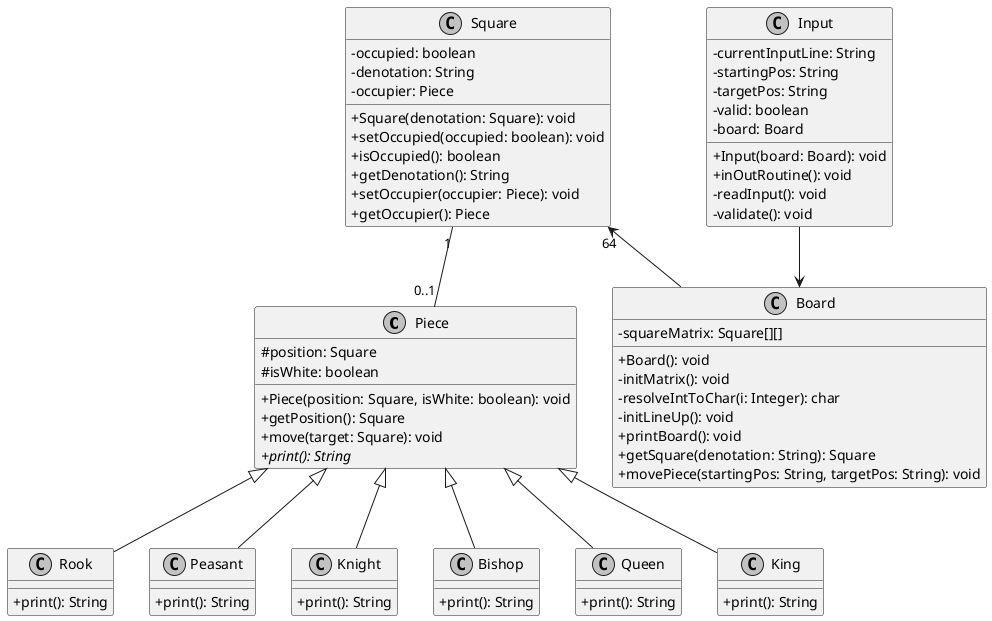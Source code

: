 @startuml

skinparam Monochrome true
skinparam classAttributeIconSize 0

class Piece{
    # position: Square
    # isWhite: boolean
    {method} +Piece(position: Square, isWhite: boolean): void
    +getPosition(): Square
    {method} +move(target: Square): void
    {abstract} +print(): String
}

class Rook{
    +print(): String
}

class Peasant{
    +print(): String
}

class Knight{
    +print(): String
}

class Bishop{
    +print(): String
}

class Queen{
    +print(): String
}

class King{
    +print(): String
}

class Square{
    -occupied: boolean
    -denotation: String
    -occupier: Piece
    {method} +Square(denotation: Square): void
    {method} +setOccupied(occupied: boolean): void
    +isOccupied(): boolean
    +getDenotation(): String
    {method} +setOccupier(occupier: Piece): void
    +getOccupier(): Piece
}

class Board{
    {field}-squareMatrix: Square[][]
    +Board(): void
    -initMatrix(): void
    {method} -resolveIntToChar(i: Integer): char
    -initLineUp(): void
    +printBoard(): void
    {method} +getSquare(denotation: String): Square
    {method} +movePiece(startingPos: String, targetPos: String): void
}

class Input{
    -currentInputLine: String
    -startingPos: String
    -targetPos: String
    -valid: boolean
    -board: Board
    {method} +Input(board: Board): void
    +inOutRoutine(): void
    -readInput(): void
    -validate(): void
}

Piece <|-- Peasant
Piece <|-- Rook
Piece <|-- Knight
Piece <|-- Bishop
Piece <|-- Queen
Piece <|-- King

Square "1" -- "0..1" Piece
Square "64" <-- Board
Input --> Board


@enduml